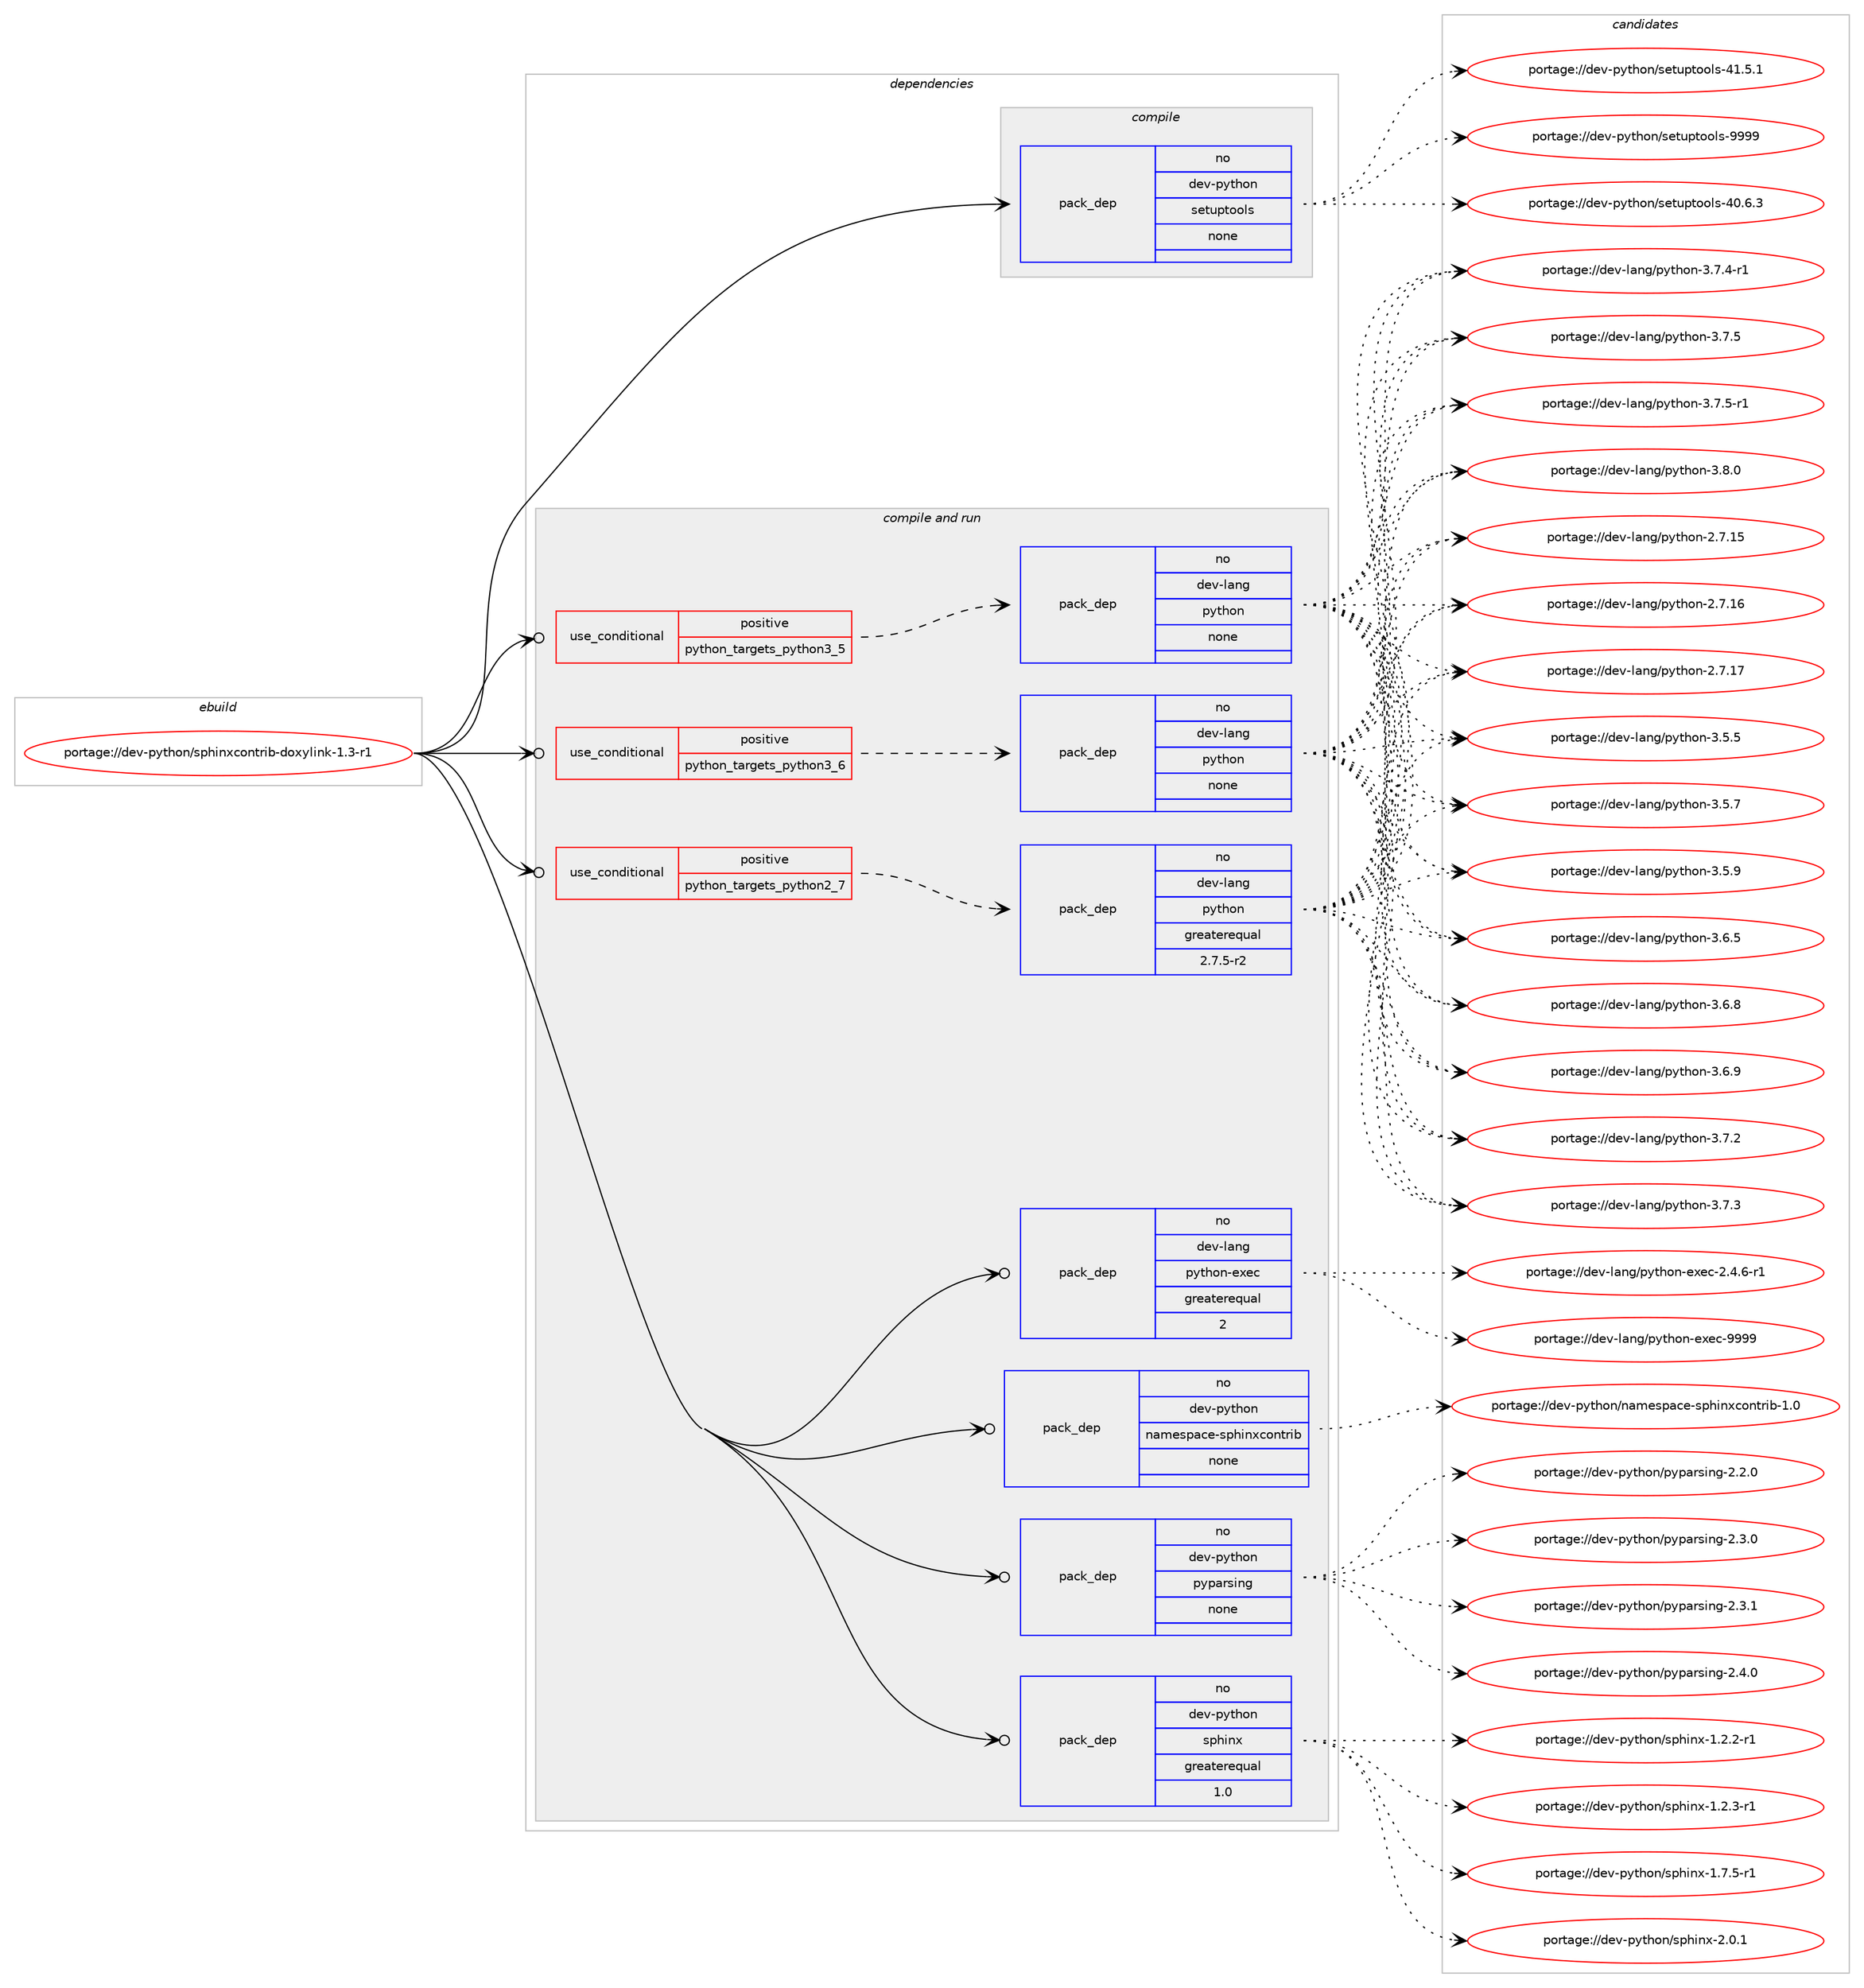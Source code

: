 digraph prolog {

# *************
# Graph options
# *************

newrank=true;
concentrate=true;
compound=true;
graph [rankdir=LR,fontname=Helvetica,fontsize=10,ranksep=1.5];#, ranksep=2.5, nodesep=0.2];
edge  [arrowhead=vee];
node  [fontname=Helvetica,fontsize=10];

# **********
# The ebuild
# **********

subgraph cluster_leftcol {
color=gray;
rank=same;
label=<<i>ebuild</i>>;
id [label="portage://dev-python/sphinxcontrib-doxylink-1.3-r1", color=red, width=4, href="../dev-python/sphinxcontrib-doxylink-1.3-r1.svg"];
}

# ****************
# The dependencies
# ****************

subgraph cluster_midcol {
color=gray;
label=<<i>dependencies</i>>;
subgraph cluster_compile {
fillcolor="#eeeeee";
style=filled;
label=<<i>compile</i>>;
subgraph pack130909 {
dependency173339 [label=<<TABLE BORDER="0" CELLBORDER="1" CELLSPACING="0" CELLPADDING="4" WIDTH="220"><TR><TD ROWSPAN="6" CELLPADDING="30">pack_dep</TD></TR><TR><TD WIDTH="110">no</TD></TR><TR><TD>dev-python</TD></TR><TR><TD>setuptools</TD></TR><TR><TD>none</TD></TR><TR><TD></TD></TR></TABLE>>, shape=none, color=blue];
}
id:e -> dependency173339:w [weight=20,style="solid",arrowhead="vee"];
}
subgraph cluster_compileandrun {
fillcolor="#eeeeee";
style=filled;
label=<<i>compile and run</i>>;
subgraph cond39027 {
dependency173340 [label=<<TABLE BORDER="0" CELLBORDER="1" CELLSPACING="0" CELLPADDING="4"><TR><TD ROWSPAN="3" CELLPADDING="10">use_conditional</TD></TR><TR><TD>positive</TD></TR><TR><TD>python_targets_python2_7</TD></TR></TABLE>>, shape=none, color=red];
subgraph pack130910 {
dependency173341 [label=<<TABLE BORDER="0" CELLBORDER="1" CELLSPACING="0" CELLPADDING="4" WIDTH="220"><TR><TD ROWSPAN="6" CELLPADDING="30">pack_dep</TD></TR><TR><TD WIDTH="110">no</TD></TR><TR><TD>dev-lang</TD></TR><TR><TD>python</TD></TR><TR><TD>greaterequal</TD></TR><TR><TD>2.7.5-r2</TD></TR></TABLE>>, shape=none, color=blue];
}
dependency173340:e -> dependency173341:w [weight=20,style="dashed",arrowhead="vee"];
}
id:e -> dependency173340:w [weight=20,style="solid",arrowhead="odotvee"];
subgraph cond39028 {
dependency173342 [label=<<TABLE BORDER="0" CELLBORDER="1" CELLSPACING="0" CELLPADDING="4"><TR><TD ROWSPAN="3" CELLPADDING="10">use_conditional</TD></TR><TR><TD>positive</TD></TR><TR><TD>python_targets_python3_5</TD></TR></TABLE>>, shape=none, color=red];
subgraph pack130911 {
dependency173343 [label=<<TABLE BORDER="0" CELLBORDER="1" CELLSPACING="0" CELLPADDING="4" WIDTH="220"><TR><TD ROWSPAN="6" CELLPADDING="30">pack_dep</TD></TR><TR><TD WIDTH="110">no</TD></TR><TR><TD>dev-lang</TD></TR><TR><TD>python</TD></TR><TR><TD>none</TD></TR><TR><TD></TD></TR></TABLE>>, shape=none, color=blue];
}
dependency173342:e -> dependency173343:w [weight=20,style="dashed",arrowhead="vee"];
}
id:e -> dependency173342:w [weight=20,style="solid",arrowhead="odotvee"];
subgraph cond39029 {
dependency173344 [label=<<TABLE BORDER="0" CELLBORDER="1" CELLSPACING="0" CELLPADDING="4"><TR><TD ROWSPAN="3" CELLPADDING="10">use_conditional</TD></TR><TR><TD>positive</TD></TR><TR><TD>python_targets_python3_6</TD></TR></TABLE>>, shape=none, color=red];
subgraph pack130912 {
dependency173345 [label=<<TABLE BORDER="0" CELLBORDER="1" CELLSPACING="0" CELLPADDING="4" WIDTH="220"><TR><TD ROWSPAN="6" CELLPADDING="30">pack_dep</TD></TR><TR><TD WIDTH="110">no</TD></TR><TR><TD>dev-lang</TD></TR><TR><TD>python</TD></TR><TR><TD>none</TD></TR><TR><TD></TD></TR></TABLE>>, shape=none, color=blue];
}
dependency173344:e -> dependency173345:w [weight=20,style="dashed",arrowhead="vee"];
}
id:e -> dependency173344:w [weight=20,style="solid",arrowhead="odotvee"];
subgraph pack130913 {
dependency173346 [label=<<TABLE BORDER="0" CELLBORDER="1" CELLSPACING="0" CELLPADDING="4" WIDTH="220"><TR><TD ROWSPAN="6" CELLPADDING="30">pack_dep</TD></TR><TR><TD WIDTH="110">no</TD></TR><TR><TD>dev-lang</TD></TR><TR><TD>python-exec</TD></TR><TR><TD>greaterequal</TD></TR><TR><TD>2</TD></TR></TABLE>>, shape=none, color=blue];
}
id:e -> dependency173346:w [weight=20,style="solid",arrowhead="odotvee"];
subgraph pack130914 {
dependency173347 [label=<<TABLE BORDER="0" CELLBORDER="1" CELLSPACING="0" CELLPADDING="4" WIDTH="220"><TR><TD ROWSPAN="6" CELLPADDING="30">pack_dep</TD></TR><TR><TD WIDTH="110">no</TD></TR><TR><TD>dev-python</TD></TR><TR><TD>namespace-sphinxcontrib</TD></TR><TR><TD>none</TD></TR><TR><TD></TD></TR></TABLE>>, shape=none, color=blue];
}
id:e -> dependency173347:w [weight=20,style="solid",arrowhead="odotvee"];
subgraph pack130915 {
dependency173348 [label=<<TABLE BORDER="0" CELLBORDER="1" CELLSPACING="0" CELLPADDING="4" WIDTH="220"><TR><TD ROWSPAN="6" CELLPADDING="30">pack_dep</TD></TR><TR><TD WIDTH="110">no</TD></TR><TR><TD>dev-python</TD></TR><TR><TD>pyparsing</TD></TR><TR><TD>none</TD></TR><TR><TD></TD></TR></TABLE>>, shape=none, color=blue];
}
id:e -> dependency173348:w [weight=20,style="solid",arrowhead="odotvee"];
subgraph pack130916 {
dependency173349 [label=<<TABLE BORDER="0" CELLBORDER="1" CELLSPACING="0" CELLPADDING="4" WIDTH="220"><TR><TD ROWSPAN="6" CELLPADDING="30">pack_dep</TD></TR><TR><TD WIDTH="110">no</TD></TR><TR><TD>dev-python</TD></TR><TR><TD>sphinx</TD></TR><TR><TD>greaterequal</TD></TR><TR><TD>1.0</TD></TR></TABLE>>, shape=none, color=blue];
}
id:e -> dependency173349:w [weight=20,style="solid",arrowhead="odotvee"];
}
subgraph cluster_run {
fillcolor="#eeeeee";
style=filled;
label=<<i>run</i>>;
}
}

# **************
# The candidates
# **************

subgraph cluster_choices {
rank=same;
color=gray;
label=<<i>candidates</i>>;

subgraph choice130909 {
color=black;
nodesep=1;
choiceportage100101118451121211161041111104711510111611711211611111110811545524846544651 [label="portage://dev-python/setuptools-40.6.3", color=red, width=4,href="../dev-python/setuptools-40.6.3.svg"];
choiceportage100101118451121211161041111104711510111611711211611111110811545524946534649 [label="portage://dev-python/setuptools-41.5.1", color=red, width=4,href="../dev-python/setuptools-41.5.1.svg"];
choiceportage10010111845112121116104111110471151011161171121161111111081154557575757 [label="portage://dev-python/setuptools-9999", color=red, width=4,href="../dev-python/setuptools-9999.svg"];
dependency173339:e -> choiceportage100101118451121211161041111104711510111611711211611111110811545524846544651:w [style=dotted,weight="100"];
dependency173339:e -> choiceportage100101118451121211161041111104711510111611711211611111110811545524946534649:w [style=dotted,weight="100"];
dependency173339:e -> choiceportage10010111845112121116104111110471151011161171121161111111081154557575757:w [style=dotted,weight="100"];
}
subgraph choice130910 {
color=black;
nodesep=1;
choiceportage10010111845108971101034711212111610411111045504655464953 [label="portage://dev-lang/python-2.7.15", color=red, width=4,href="../dev-lang/python-2.7.15.svg"];
choiceportage10010111845108971101034711212111610411111045504655464954 [label="portage://dev-lang/python-2.7.16", color=red, width=4,href="../dev-lang/python-2.7.16.svg"];
choiceportage10010111845108971101034711212111610411111045504655464955 [label="portage://dev-lang/python-2.7.17", color=red, width=4,href="../dev-lang/python-2.7.17.svg"];
choiceportage100101118451089711010347112121116104111110455146534653 [label="portage://dev-lang/python-3.5.5", color=red, width=4,href="../dev-lang/python-3.5.5.svg"];
choiceportage100101118451089711010347112121116104111110455146534655 [label="portage://dev-lang/python-3.5.7", color=red, width=4,href="../dev-lang/python-3.5.7.svg"];
choiceportage100101118451089711010347112121116104111110455146534657 [label="portage://dev-lang/python-3.5.9", color=red, width=4,href="../dev-lang/python-3.5.9.svg"];
choiceportage100101118451089711010347112121116104111110455146544653 [label="portage://dev-lang/python-3.6.5", color=red, width=4,href="../dev-lang/python-3.6.5.svg"];
choiceportage100101118451089711010347112121116104111110455146544656 [label="portage://dev-lang/python-3.6.8", color=red, width=4,href="../dev-lang/python-3.6.8.svg"];
choiceportage100101118451089711010347112121116104111110455146544657 [label="portage://dev-lang/python-3.6.9", color=red, width=4,href="../dev-lang/python-3.6.9.svg"];
choiceportage100101118451089711010347112121116104111110455146554650 [label="portage://dev-lang/python-3.7.2", color=red, width=4,href="../dev-lang/python-3.7.2.svg"];
choiceportage100101118451089711010347112121116104111110455146554651 [label="portage://dev-lang/python-3.7.3", color=red, width=4,href="../dev-lang/python-3.7.3.svg"];
choiceportage1001011184510897110103471121211161041111104551465546524511449 [label="portage://dev-lang/python-3.7.4-r1", color=red, width=4,href="../dev-lang/python-3.7.4-r1.svg"];
choiceportage100101118451089711010347112121116104111110455146554653 [label="portage://dev-lang/python-3.7.5", color=red, width=4,href="../dev-lang/python-3.7.5.svg"];
choiceportage1001011184510897110103471121211161041111104551465546534511449 [label="portage://dev-lang/python-3.7.5-r1", color=red, width=4,href="../dev-lang/python-3.7.5-r1.svg"];
choiceportage100101118451089711010347112121116104111110455146564648 [label="portage://dev-lang/python-3.8.0", color=red, width=4,href="../dev-lang/python-3.8.0.svg"];
dependency173341:e -> choiceportage10010111845108971101034711212111610411111045504655464953:w [style=dotted,weight="100"];
dependency173341:e -> choiceportage10010111845108971101034711212111610411111045504655464954:w [style=dotted,weight="100"];
dependency173341:e -> choiceportage10010111845108971101034711212111610411111045504655464955:w [style=dotted,weight="100"];
dependency173341:e -> choiceportage100101118451089711010347112121116104111110455146534653:w [style=dotted,weight="100"];
dependency173341:e -> choiceportage100101118451089711010347112121116104111110455146534655:w [style=dotted,weight="100"];
dependency173341:e -> choiceportage100101118451089711010347112121116104111110455146534657:w [style=dotted,weight="100"];
dependency173341:e -> choiceportage100101118451089711010347112121116104111110455146544653:w [style=dotted,weight="100"];
dependency173341:e -> choiceportage100101118451089711010347112121116104111110455146544656:w [style=dotted,weight="100"];
dependency173341:e -> choiceportage100101118451089711010347112121116104111110455146544657:w [style=dotted,weight="100"];
dependency173341:e -> choiceportage100101118451089711010347112121116104111110455146554650:w [style=dotted,weight="100"];
dependency173341:e -> choiceportage100101118451089711010347112121116104111110455146554651:w [style=dotted,weight="100"];
dependency173341:e -> choiceportage1001011184510897110103471121211161041111104551465546524511449:w [style=dotted,weight="100"];
dependency173341:e -> choiceportage100101118451089711010347112121116104111110455146554653:w [style=dotted,weight="100"];
dependency173341:e -> choiceportage1001011184510897110103471121211161041111104551465546534511449:w [style=dotted,weight="100"];
dependency173341:e -> choiceportage100101118451089711010347112121116104111110455146564648:w [style=dotted,weight="100"];
}
subgraph choice130911 {
color=black;
nodesep=1;
choiceportage10010111845108971101034711212111610411111045504655464953 [label="portage://dev-lang/python-2.7.15", color=red, width=4,href="../dev-lang/python-2.7.15.svg"];
choiceportage10010111845108971101034711212111610411111045504655464954 [label="portage://dev-lang/python-2.7.16", color=red, width=4,href="../dev-lang/python-2.7.16.svg"];
choiceportage10010111845108971101034711212111610411111045504655464955 [label="portage://dev-lang/python-2.7.17", color=red, width=4,href="../dev-lang/python-2.7.17.svg"];
choiceportage100101118451089711010347112121116104111110455146534653 [label="portage://dev-lang/python-3.5.5", color=red, width=4,href="../dev-lang/python-3.5.5.svg"];
choiceportage100101118451089711010347112121116104111110455146534655 [label="portage://dev-lang/python-3.5.7", color=red, width=4,href="../dev-lang/python-3.5.7.svg"];
choiceportage100101118451089711010347112121116104111110455146534657 [label="portage://dev-lang/python-3.5.9", color=red, width=4,href="../dev-lang/python-3.5.9.svg"];
choiceportage100101118451089711010347112121116104111110455146544653 [label="portage://dev-lang/python-3.6.5", color=red, width=4,href="../dev-lang/python-3.6.5.svg"];
choiceportage100101118451089711010347112121116104111110455146544656 [label="portage://dev-lang/python-3.6.8", color=red, width=4,href="../dev-lang/python-3.6.8.svg"];
choiceportage100101118451089711010347112121116104111110455146544657 [label="portage://dev-lang/python-3.6.9", color=red, width=4,href="../dev-lang/python-3.6.9.svg"];
choiceportage100101118451089711010347112121116104111110455146554650 [label="portage://dev-lang/python-3.7.2", color=red, width=4,href="../dev-lang/python-3.7.2.svg"];
choiceportage100101118451089711010347112121116104111110455146554651 [label="portage://dev-lang/python-3.7.3", color=red, width=4,href="../dev-lang/python-3.7.3.svg"];
choiceportage1001011184510897110103471121211161041111104551465546524511449 [label="portage://dev-lang/python-3.7.4-r1", color=red, width=4,href="../dev-lang/python-3.7.4-r1.svg"];
choiceportage100101118451089711010347112121116104111110455146554653 [label="portage://dev-lang/python-3.7.5", color=red, width=4,href="../dev-lang/python-3.7.5.svg"];
choiceportage1001011184510897110103471121211161041111104551465546534511449 [label="portage://dev-lang/python-3.7.5-r1", color=red, width=4,href="../dev-lang/python-3.7.5-r1.svg"];
choiceportage100101118451089711010347112121116104111110455146564648 [label="portage://dev-lang/python-3.8.0", color=red, width=4,href="../dev-lang/python-3.8.0.svg"];
dependency173343:e -> choiceportage10010111845108971101034711212111610411111045504655464953:w [style=dotted,weight="100"];
dependency173343:e -> choiceportage10010111845108971101034711212111610411111045504655464954:w [style=dotted,weight="100"];
dependency173343:e -> choiceportage10010111845108971101034711212111610411111045504655464955:w [style=dotted,weight="100"];
dependency173343:e -> choiceportage100101118451089711010347112121116104111110455146534653:w [style=dotted,weight="100"];
dependency173343:e -> choiceportage100101118451089711010347112121116104111110455146534655:w [style=dotted,weight="100"];
dependency173343:e -> choiceportage100101118451089711010347112121116104111110455146534657:w [style=dotted,weight="100"];
dependency173343:e -> choiceportage100101118451089711010347112121116104111110455146544653:w [style=dotted,weight="100"];
dependency173343:e -> choiceportage100101118451089711010347112121116104111110455146544656:w [style=dotted,weight="100"];
dependency173343:e -> choiceportage100101118451089711010347112121116104111110455146544657:w [style=dotted,weight="100"];
dependency173343:e -> choiceportage100101118451089711010347112121116104111110455146554650:w [style=dotted,weight="100"];
dependency173343:e -> choiceportage100101118451089711010347112121116104111110455146554651:w [style=dotted,weight="100"];
dependency173343:e -> choiceportage1001011184510897110103471121211161041111104551465546524511449:w [style=dotted,weight="100"];
dependency173343:e -> choiceportage100101118451089711010347112121116104111110455146554653:w [style=dotted,weight="100"];
dependency173343:e -> choiceportage1001011184510897110103471121211161041111104551465546534511449:w [style=dotted,weight="100"];
dependency173343:e -> choiceportage100101118451089711010347112121116104111110455146564648:w [style=dotted,weight="100"];
}
subgraph choice130912 {
color=black;
nodesep=1;
choiceportage10010111845108971101034711212111610411111045504655464953 [label="portage://dev-lang/python-2.7.15", color=red, width=4,href="../dev-lang/python-2.7.15.svg"];
choiceportage10010111845108971101034711212111610411111045504655464954 [label="portage://dev-lang/python-2.7.16", color=red, width=4,href="../dev-lang/python-2.7.16.svg"];
choiceportage10010111845108971101034711212111610411111045504655464955 [label="portage://dev-lang/python-2.7.17", color=red, width=4,href="../dev-lang/python-2.7.17.svg"];
choiceportage100101118451089711010347112121116104111110455146534653 [label="portage://dev-lang/python-3.5.5", color=red, width=4,href="../dev-lang/python-3.5.5.svg"];
choiceportage100101118451089711010347112121116104111110455146534655 [label="portage://dev-lang/python-3.5.7", color=red, width=4,href="../dev-lang/python-3.5.7.svg"];
choiceportage100101118451089711010347112121116104111110455146534657 [label="portage://dev-lang/python-3.5.9", color=red, width=4,href="../dev-lang/python-3.5.9.svg"];
choiceportage100101118451089711010347112121116104111110455146544653 [label="portage://dev-lang/python-3.6.5", color=red, width=4,href="../dev-lang/python-3.6.5.svg"];
choiceportage100101118451089711010347112121116104111110455146544656 [label="portage://dev-lang/python-3.6.8", color=red, width=4,href="../dev-lang/python-3.6.8.svg"];
choiceportage100101118451089711010347112121116104111110455146544657 [label="portage://dev-lang/python-3.6.9", color=red, width=4,href="../dev-lang/python-3.6.9.svg"];
choiceportage100101118451089711010347112121116104111110455146554650 [label="portage://dev-lang/python-3.7.2", color=red, width=4,href="../dev-lang/python-3.7.2.svg"];
choiceportage100101118451089711010347112121116104111110455146554651 [label="portage://dev-lang/python-3.7.3", color=red, width=4,href="../dev-lang/python-3.7.3.svg"];
choiceportage1001011184510897110103471121211161041111104551465546524511449 [label="portage://dev-lang/python-3.7.4-r1", color=red, width=4,href="../dev-lang/python-3.7.4-r1.svg"];
choiceportage100101118451089711010347112121116104111110455146554653 [label="portage://dev-lang/python-3.7.5", color=red, width=4,href="../dev-lang/python-3.7.5.svg"];
choiceportage1001011184510897110103471121211161041111104551465546534511449 [label="portage://dev-lang/python-3.7.5-r1", color=red, width=4,href="../dev-lang/python-3.7.5-r1.svg"];
choiceportage100101118451089711010347112121116104111110455146564648 [label="portage://dev-lang/python-3.8.0", color=red, width=4,href="../dev-lang/python-3.8.0.svg"];
dependency173345:e -> choiceportage10010111845108971101034711212111610411111045504655464953:w [style=dotted,weight="100"];
dependency173345:e -> choiceportage10010111845108971101034711212111610411111045504655464954:w [style=dotted,weight="100"];
dependency173345:e -> choiceportage10010111845108971101034711212111610411111045504655464955:w [style=dotted,weight="100"];
dependency173345:e -> choiceportage100101118451089711010347112121116104111110455146534653:w [style=dotted,weight="100"];
dependency173345:e -> choiceportage100101118451089711010347112121116104111110455146534655:w [style=dotted,weight="100"];
dependency173345:e -> choiceportage100101118451089711010347112121116104111110455146534657:w [style=dotted,weight="100"];
dependency173345:e -> choiceportage100101118451089711010347112121116104111110455146544653:w [style=dotted,weight="100"];
dependency173345:e -> choiceportage100101118451089711010347112121116104111110455146544656:w [style=dotted,weight="100"];
dependency173345:e -> choiceportage100101118451089711010347112121116104111110455146544657:w [style=dotted,weight="100"];
dependency173345:e -> choiceportage100101118451089711010347112121116104111110455146554650:w [style=dotted,weight="100"];
dependency173345:e -> choiceportage100101118451089711010347112121116104111110455146554651:w [style=dotted,weight="100"];
dependency173345:e -> choiceportage1001011184510897110103471121211161041111104551465546524511449:w [style=dotted,weight="100"];
dependency173345:e -> choiceportage100101118451089711010347112121116104111110455146554653:w [style=dotted,weight="100"];
dependency173345:e -> choiceportage1001011184510897110103471121211161041111104551465546534511449:w [style=dotted,weight="100"];
dependency173345:e -> choiceportage100101118451089711010347112121116104111110455146564648:w [style=dotted,weight="100"];
}
subgraph choice130913 {
color=black;
nodesep=1;
choiceportage10010111845108971101034711212111610411111045101120101994550465246544511449 [label="portage://dev-lang/python-exec-2.4.6-r1", color=red, width=4,href="../dev-lang/python-exec-2.4.6-r1.svg"];
choiceportage10010111845108971101034711212111610411111045101120101994557575757 [label="portage://dev-lang/python-exec-9999", color=red, width=4,href="../dev-lang/python-exec-9999.svg"];
dependency173346:e -> choiceportage10010111845108971101034711212111610411111045101120101994550465246544511449:w [style=dotted,weight="100"];
dependency173346:e -> choiceportage10010111845108971101034711212111610411111045101120101994557575757:w [style=dotted,weight="100"];
}
subgraph choice130914 {
color=black;
nodesep=1;
choiceportage100101118451121211161041111104711097109101115112979910145115112104105110120991111101161141059845494648 [label="portage://dev-python/namespace-sphinxcontrib-1.0", color=red, width=4,href="../dev-python/namespace-sphinxcontrib-1.0.svg"];
dependency173347:e -> choiceportage100101118451121211161041111104711097109101115112979910145115112104105110120991111101161141059845494648:w [style=dotted,weight="100"];
}
subgraph choice130915 {
color=black;
nodesep=1;
choiceportage100101118451121211161041111104711212111297114115105110103455046504648 [label="portage://dev-python/pyparsing-2.2.0", color=red, width=4,href="../dev-python/pyparsing-2.2.0.svg"];
choiceportage100101118451121211161041111104711212111297114115105110103455046514648 [label="portage://dev-python/pyparsing-2.3.0", color=red, width=4,href="../dev-python/pyparsing-2.3.0.svg"];
choiceportage100101118451121211161041111104711212111297114115105110103455046514649 [label="portage://dev-python/pyparsing-2.3.1", color=red, width=4,href="../dev-python/pyparsing-2.3.1.svg"];
choiceportage100101118451121211161041111104711212111297114115105110103455046524648 [label="portage://dev-python/pyparsing-2.4.0", color=red, width=4,href="../dev-python/pyparsing-2.4.0.svg"];
dependency173348:e -> choiceportage100101118451121211161041111104711212111297114115105110103455046504648:w [style=dotted,weight="100"];
dependency173348:e -> choiceportage100101118451121211161041111104711212111297114115105110103455046514648:w [style=dotted,weight="100"];
dependency173348:e -> choiceportage100101118451121211161041111104711212111297114115105110103455046514649:w [style=dotted,weight="100"];
dependency173348:e -> choiceportage100101118451121211161041111104711212111297114115105110103455046524648:w [style=dotted,weight="100"];
}
subgraph choice130916 {
color=black;
nodesep=1;
choiceportage10010111845112121116104111110471151121041051101204549465046504511449 [label="portage://dev-python/sphinx-1.2.2-r1", color=red, width=4,href="../dev-python/sphinx-1.2.2-r1.svg"];
choiceportage10010111845112121116104111110471151121041051101204549465046514511449 [label="portage://dev-python/sphinx-1.2.3-r1", color=red, width=4,href="../dev-python/sphinx-1.2.3-r1.svg"];
choiceportage10010111845112121116104111110471151121041051101204549465546534511449 [label="portage://dev-python/sphinx-1.7.5-r1", color=red, width=4,href="../dev-python/sphinx-1.7.5-r1.svg"];
choiceportage1001011184511212111610411111047115112104105110120455046484649 [label="portage://dev-python/sphinx-2.0.1", color=red, width=4,href="../dev-python/sphinx-2.0.1.svg"];
dependency173349:e -> choiceportage10010111845112121116104111110471151121041051101204549465046504511449:w [style=dotted,weight="100"];
dependency173349:e -> choiceportage10010111845112121116104111110471151121041051101204549465046514511449:w [style=dotted,weight="100"];
dependency173349:e -> choiceportage10010111845112121116104111110471151121041051101204549465546534511449:w [style=dotted,weight="100"];
dependency173349:e -> choiceportage1001011184511212111610411111047115112104105110120455046484649:w [style=dotted,weight="100"];
}
}

}
